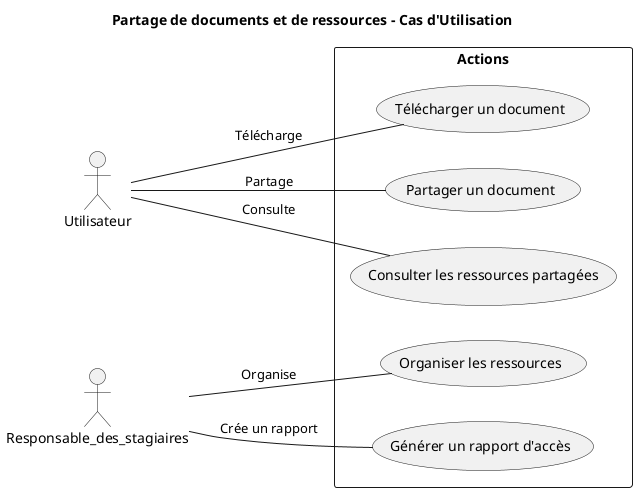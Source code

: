 @startuml
title Partage de documents et de ressources - Cas d'Utilisation
left to right direction
actor Utilisateur as U
actor Responsable_des_stagiaires as A

rectangle "Actions" {
    usecase UC1 as "Télécharger un document"
    usecase UC2 as "Partager un document"
    usecase UC3 as "Consulter les ressources partagées"
    usecase UC4 as "Organiser les ressources"
    usecase UC5 as "Générer un rapport d'accès"
}

U -- UC1 : "Télécharge"
U -- UC2 : "Partage"
U -- UC3 : "Consulte"
A -- UC4 : "Organise"
A -- UC5 : "Crée un rapport"
@enduml

    